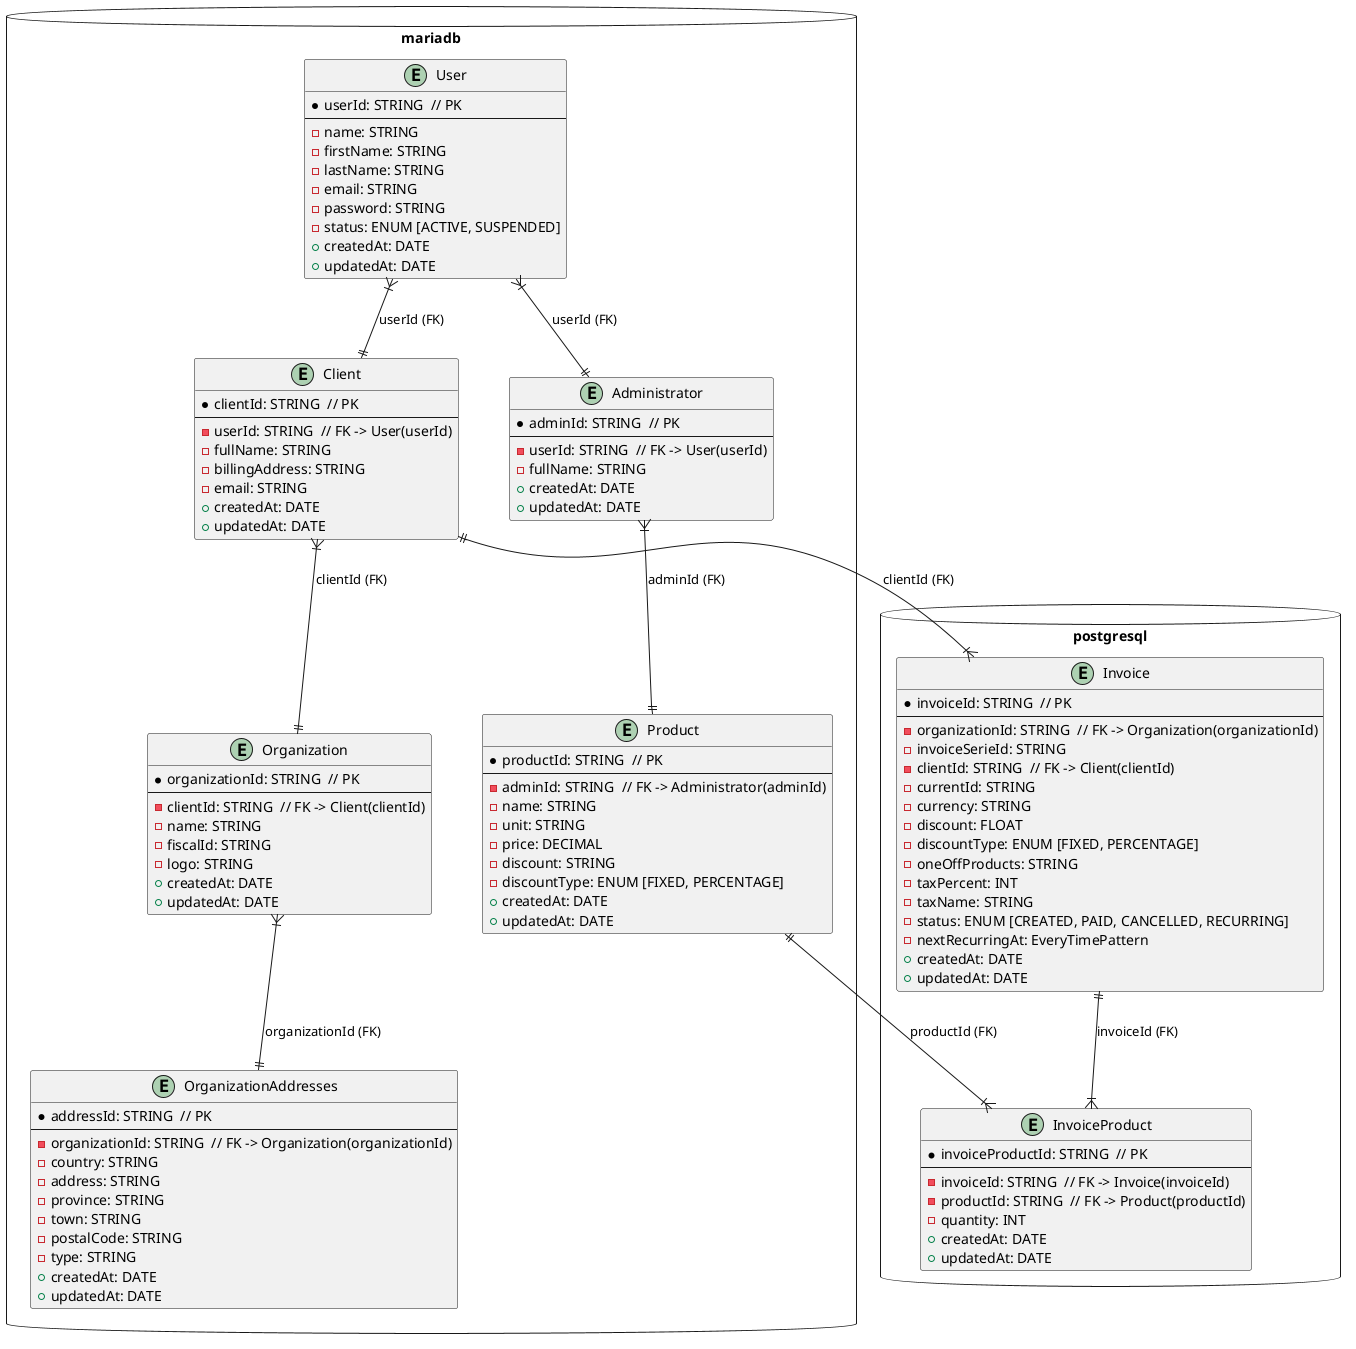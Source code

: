 @startuml

' Dirección vertical (de arriba a abajo)
top to bottom direction

skinparam entityPadding 20
skinparam entityFontSize 14

' Paquete bussiness (Base de datos MariaDB)
database mariadb {
    together {
        entity Administrator {
        * adminId: STRING  // PK
        --
        - userId: STRING  // FK -> User(userId)
        - fullName: STRING
        + createdAt: DATE
        + updatedAt: DATE
        }

        entity Product {
            * productId: STRING  // PK
            --
            - adminId: STRING  // FK -> Administrator(adminId)
            - name: STRING
            - unit: STRING
            - price: DECIMAL
            - discount: STRING
            - discountType: ENUM [FIXED, PERCENTAGE]
            + createdAt: DATE
            + updatedAt: DATE
        }
    }

    entity User {
        * userId: STRING  // PK
        --
        - name: STRING
        - firstName: STRING
        - lastName: STRING
        - email: STRING
        - password: STRING
        - status: ENUM [ACTIVE, SUSPENDED]
        + createdAt: DATE
        + updatedAt: DATE
    }

    together {
        entity OrganizationAddresses {
            * addressId: STRING  // PK
            --
            - organizationId: STRING  // FK -> Organization(organizationId)
            - country: STRING
            - address: STRING
            - province: STRING
            - town: STRING
            - postalCode: STRING
            - type: STRING
            + createdAt: DATE
            + updatedAt: DATE
        }

        entity Organization {
            * organizationId: STRING  // PK
            --
            - clientId: STRING  // FK -> Client(clientId)
            - name: STRING
            - fiscalId: STRING
            - logo: STRING
            + createdAt: DATE
            + updatedAt: DATE
        }

        entity Client {
            * clientId: STRING  // PK
            --
            - userId: STRING  // FK -> User(userId)
            - fullName: STRING
            - billingAddress: STRING
            - email: STRING
            + createdAt: DATE
            + updatedAt: DATE
        }
    }
}

' Paquete invoices (Base de datos PostgreSQL)
database postgresql {

    entity InvoiceProduct {
        * invoiceProductId: STRING  // PK
        --
        - invoiceId: STRING  // FK -> Invoice(invoiceId)
        - productId: STRING  // FK -> Product(productId)
        - quantity: INT
        + createdAt: DATE
        + updatedAt: DATE
    }

    entity Invoice {
        * invoiceId: STRING  // PK
        --
        - organizationId: STRING  // FK -> Organization(organizationId)
        - invoiceSerieId: STRING
        - clientId: STRING  // FK -> Client(clientId)
        - currentId: STRING
        - currency: STRING
        - discount: FLOAT
        - discountType: ENUM [FIXED, PERCENTAGE]
        - oneOffProducts: STRING
        - taxPercent: INT
        - taxName: STRING
        - status: ENUM [CREATED, PAID, CANCELLED, RECURRING]
        - nextRecurringAt: EveryTimePattern
        + createdAt: DATE
        + updatedAt: DATE
    }
}

' Relaciones de base de datos entre tablas
User }|--|| Client : "userId (FK)"
User }|--|| Administrator : "userId (FK)"
Administrator }|--|| Product : "adminId (FK)"

Client }|--|| Organization : "clientId (FK)"
Client ||--|{ Invoice : "clientId (FK)"

Organization }|--|| OrganizationAddresses : "organizationId (FK)"

Invoice ||--|{ InvoiceProduct : "invoiceId (FK)"
InvoiceProduct }|--|| Product : "productId (FK)" 

@enduml
